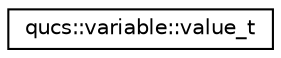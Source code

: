 digraph G
{
  edge [fontname="Helvetica",fontsize="10",labelfontname="Helvetica",labelfontsize="10"];
  node [fontname="Helvetica",fontsize="10",shape=record];
  rankdir="LR";
  Node1 [label="qucs::variable::value_t",height=0.2,width=0.4,color="black", fillcolor="white", style="filled",URL="$unionqucs_1_1variable_1_1value__t.html"];
}
